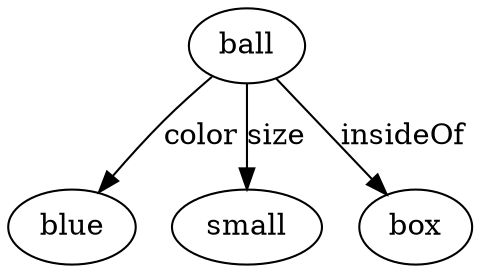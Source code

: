 digraph {
blue;
small;
ball;
box;


ball -> blue [label=color];
ball -> small [label=size];
ball -> box [label=insideOf];
}